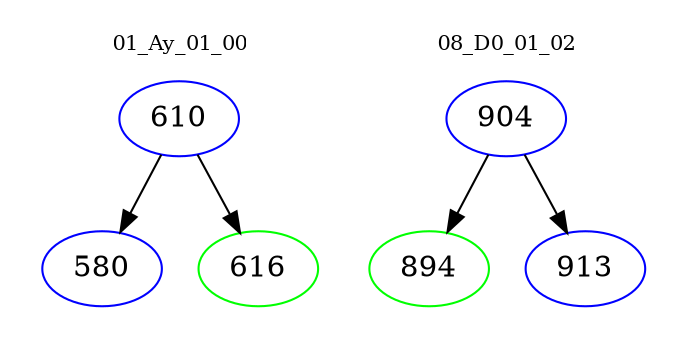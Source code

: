 digraph{
subgraph cluster_0 {
color = white
label = "01_Ay_01_00";
fontsize=10;
T0_610 [label="610", color="blue"]
T0_610 -> T0_580 [color="black"]
T0_580 [label="580", color="blue"]
T0_610 -> T0_616 [color="black"]
T0_616 [label="616", color="green"]
}
subgraph cluster_1 {
color = white
label = "08_D0_01_02";
fontsize=10;
T1_904 [label="904", color="blue"]
T1_904 -> T1_894 [color="black"]
T1_894 [label="894", color="green"]
T1_904 -> T1_913 [color="black"]
T1_913 [label="913", color="blue"]
}
}
